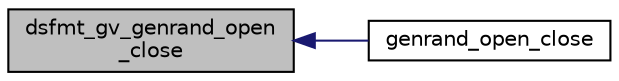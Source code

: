 digraph "dsfmt_gv_genrand_open_close"
{
 // INTERACTIVE_SVG=YES
  edge [fontname="Helvetica",fontsize="10",labelfontname="Helvetica",labelfontsize="10"];
  node [fontname="Helvetica",fontsize="10",shape=record];
  rankdir="LR";
  Node1 [label="dsfmt_gv_genrand_open\l_close",height=0.2,width=0.4,color="black", fillcolor="grey75", style="filled", fontcolor="black"];
  Node1 -> Node2 [dir="back",color="midnightblue",fontsize="10",style="solid",fontname="Helvetica"];
  Node2 [label="genrand_open_close",height=0.2,width=0.4,color="black", fillcolor="white", style="filled",URL="$d_s_f_m_t_8h.html#af35767b9543581ee9215c384d1620ef4"];
}

